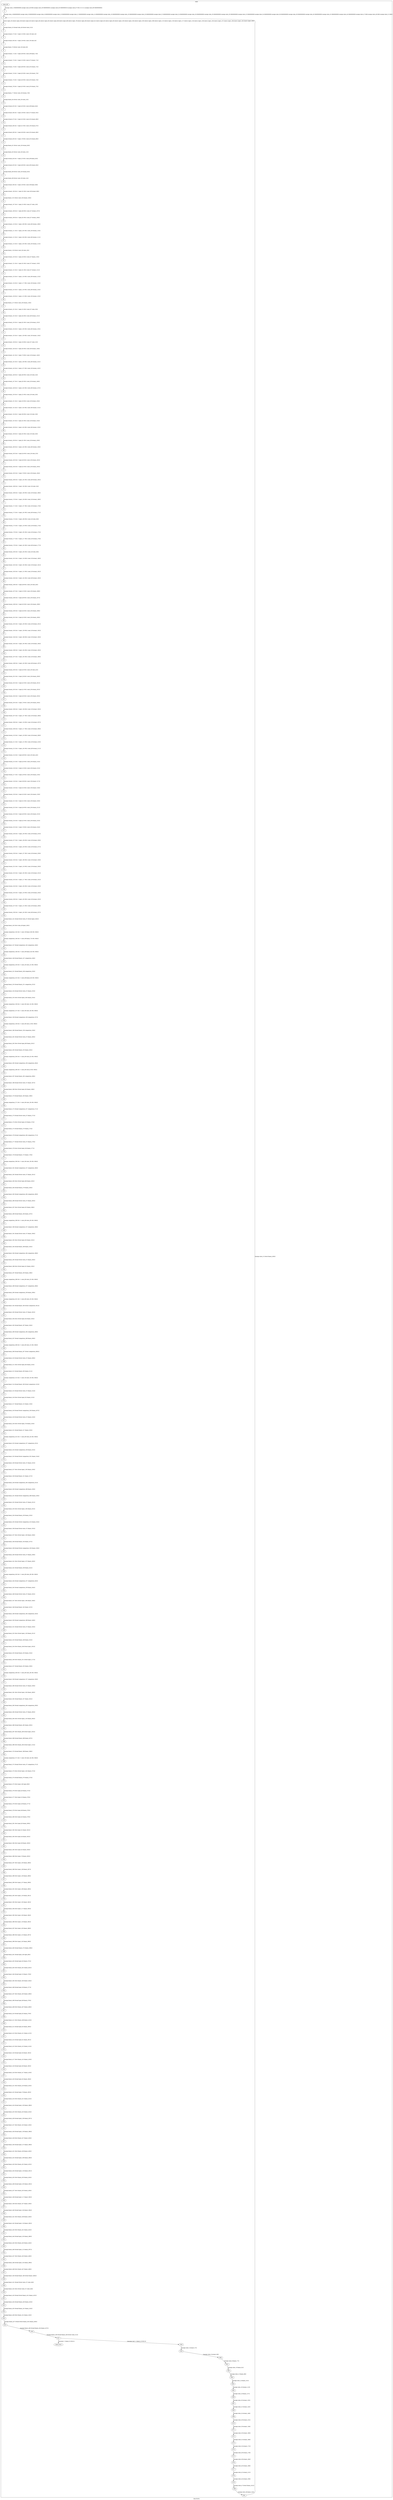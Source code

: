 digraph G {
label="Btor2XCFA";
subgraph cluster_0 {
label="main";
main_init[];
l1[];
l3[];
l4[];
l5[];
l6[];
l7[];
l8[];
l9[];
l10[];
l11[];
l12[];
l13[];
l14[];
l15[];
l16[];
l17[];
l18[];
l19[];
l20[];
l21[];
l22[];
l23[];
l24[];
l25[];
l26[];
l27[];
l28[];
l29[];
l30[];
l31[];
l32[];
l33[];
l34[];
l35[];
l36[];
l37[];
l38[];
l39[];
l40[];
l41[];
l42[];
l43[];
l44[];
l45[];
l46[];
l47[];
l48[];
l49[];
l50[];
l51[];
l52[];
l53[];
l54[];
l55[];
l56[];
l57[];
l58[];
l59[];
l60[];
l61[];
l62[];
l63[];
l64[];
l65[];
l66[];
l67[];
l68[];
l69[];
l70[];
l71[];
l72[];
l73[];
l74[];
l75[];
l76[];
l77[];
l78[];
l79[];
l80[];
l81[];
l82[];
l83[];
l84[];
l85[];
l86[];
l87[];
l88[];
l89[];
l90[];
l91[];
l92[];
l93[];
l94[];
l95[];
l96[];
l97[];
l98[];
l99[];
l100[];
l101[];
l102[];
l103[];
l104[];
l105[];
l106[];
l107[];
l108[];
l109[];
l110[];
l111[];
l112[];
l113[];
l114[];
l115[];
l116[];
l117[];
l118[];
l119[];
l120[];
l121[];
l122[];
l123[];
l124[];
l125[];
l126[];
l127[];
l128[];
l129[];
l130[];
l131[];
l132[];
l133[];
l134[];
l135[];
l136[];
l137[];
l138[];
l139[];
l140[];
l141[];
l142[];
l143[];
l144[];
l145[];
l146[];
l147[];
l148[];
l149[];
l150[];
l151[];
l152[];
l153[];
l154[];
l155[];
l156[];
l157[];
l158[];
l159[];
l160[];
l161[];
l162[];
l163[];
l164[];
l165[];
l166[];
l167[];
l168[];
l169[];
l170[];
l171[];
l172[];
l173[];
l174[];
l175[];
l176[];
l177[];
l178[];
l179[];
l180[];
l181[];
l182[];
l183[];
l184[];
l185[];
l186[];
l187[];
l188[];
l189[];
l190[];
l191[];
l192[];
l193[];
l194[];
l195[];
l196[];
l197[];
l198[];
l199[];
l200[];
l201[];
l202[];
l203[];
l204[];
l205[];
l206[];
l207[];
l208[];
l209[];
l210[];
l211[];
l212[];
l213[];
l214[];
l215[];
l216[];
l217[];
l218[];
l219[];
l220[];
l221[];
l222[];
l223[];
l224[];
l225[];
l226[];
l227[];
l228[];
l229[];
l230[];
l231[];
l232[];
l233[];
l234[];
l235[];
l236[];
l237[];
l238[];
l239[];
l240[];
l241[];
l242[];
l243[];
l244[];
l245[];
l246[];
l247[];
l248[];
l249[];
l250[];
l251[];
l252[];
l253[];
l254[];
l255[];
l256[];
l257[];
l258[];
l259[];
l260[];
l261[];
l262[];
l263[];
l264[];
l265[];
l266[];
l267[];
l268[];
l269[];
l270[];
l271[];
l272[];
l273[];
l274[];
l275[];
l276[];
l277[];
l278[];
l279[];
l280[];
l281[];
l282[];
l283[];
l284[];
l285[];
l286[];
l287[];
l288[];
l289[];
l290[];
l291[];
l292[];
l293[];
l294[];
l295[];
l296[];
l297[];
l298[];
l299[];
l300[];
l301[];
l302[];
l303[];
l304[];
l305[];
l306[];
l307[];
l308[];
l309[];
l310[];
l311[];
l312[];
l313[];
l314[];
l315[];
l316[];
l317[];
l318[];
l319[];
l320[];
l321[];
l322[];
l323[];
l324[];
l325[];
l326[];
l327[];
l328[];
l329[];
l330[];
l331[];
l332[];
l333[];
l334[];
l335[];
l336[];
l337[];
l338[];
l339[];
l340[];
l341[];
l342[];
l343[];
l344[];
l345[];
l346[];
l347[];
l348[];
l349[];
l350[];
l351[];
l352[];
l353[];
l354[];
l355[];
l356[];
l357[];
main_error[];
l358[];
l359[];
l360[];
l361[];
l362[];
l363[];
l364[];
l365[];
l366[];
l367[];
l368[];
l369[];
l370[];
l371[];
l372[];
l373[];
l374[];
l375[];
l376[];
l377[];
l378[];
l379[];
l380[];
l381[];
main_init -> l1 [label="[(assign const_3 #b00000000),(assign const_46 #b0),(assign const_56 #b00000001),(assign const_63 #b00000010),(assign const_67 #b11111111),(assign const_69 #b00000000)] "];
l3 -> l4 [label="[(havoc input_55),(havoc input_59),(havoc input_62),(havoc input_64),(havoc input_65),(havoc input_66),(havoc input_68),(havoc input_79),(havoc input_80),(havoc input_81),(havoc input_82),(havoc input_83),(havoc input_103),(havoc input_104),(havoc input_105),(havoc input_106),(havoc input_115),(havoc input_116),(havoc input_117),(havoc input_118),(havoc input_129),(havoc input_130),(havoc input_137),(havoc input_138),(havoc input_145),(havoc input_240)] "];
l4 -> l5 [label="[(assign binary_53 (bvand state_49 (bvnot state_51)))] "];
l5 -> l6 [label="[(assign ternary_57 (ite (= input_55 #b1) const_56 state_4))] "];
l6 -> l7 [label="[(assign ternary_60 (ite (= input_59 #b1) const_56 state_6))] "];
l7 -> l8 [label="[(assign binary_70 (bvxor const_56 state_8))] "];
l8 -> l9 [label="[(assign ternary_71 (ite (= input_68 #b1) const_69 binary_70))] "];
l9 -> l10 [label="[(assign ternary_72 (ite (= input_55 #b1) const_67 ternary_71))] "];
l10 -> l11 [label="[(assign ternary_73 (ite (= input_66 #b1) const_63 ternary_72))] "];
l11 -> l12 [label="[(assign ternary_74 (ite (= input_65 #b1) const_56 ternary_73))] "];
l12 -> l13 [label="[(assign ternary_75 (ite (= input_64 #b1) const_63 ternary_74))] "];
l13 -> l14 [label="[(assign ternary_76 (ite (= input_62 #b1) const_63 ternary_75))] "];
l14 -> l15 [label="[(assign binary_77 (bvxor const_56 ternary_76))] "];
l15 -> l16 [label="[(assign binary_84 (bvxor const_56 state_10))] "];
l16 -> l17 [label="[(assign ternary_85 (ite (= input_83 #b1) const_69 binary_84))] "];
l17 -> l18 [label="[(assign ternary_86 (ite (= input_59 #b1) const_67 ternary_85))] "];
l18 -> l19 [label="[(assign ternary_87 (ite (= input_82 #b1) const_63 ternary_86))] "];
l19 -> l20 [label="[(assign ternary_88 (ite (= input_81 #b1) const_56 ternary_87))] "];
l20 -> l21 [label="[(assign ternary_89 (ite (= input_80 #b1) const_63 ternary_88))] "];
l21 -> l22 [label="[(assign ternary_90 (ite (= input_79 #b1) const_63 ternary_89))] "];
l22 -> l23 [label="[(assign binary_91 (bvxor const_56 ternary_90))] "];
l23 -> l24 [label="[(assign binary_93 (bvxor const_56 state_12))] "];
l24 -> l25 [label="[(assign ternary_94 (ite (= input_55 #b1) const_69 binary_93))] "];
l25 -> l26 [label="[(assign ternary_95 (ite (= input_66 #b1) const_69 ternary_94))] "];
l26 -> l27 [label="[(assign binary_96 (bvxor const_56 ternary_95))] "];
l27 -> l28 [label="[(assign binary_98 (bvxor const_56 state_14))] "];
l28 -> l29 [label="[(assign ternary_99 (ite (= input_59 #b1) const_69 binary_98))] "];
l29 -> l30 [label="[(assign ternary_100 (ite (= input_82 #b1) const_69 ternary_99))] "];
l30 -> l31 [label="[(assign binary_101 (bvxor const_56 ternary_100))] "];
l31 -> l32 [label="[(assign ternary_107 (ite (= input_55 #b1) const_67 state_16))] "];
l32 -> l33 [label="[(assign ternary_108 (ite (= input_66 #b1) const_67 ternary_107))] "];
l33 -> l34 [label="[(assign ternary_109 (ite (= input_65 #b1) const_67 ternary_108))] "];
l34 -> l35 [label="[(assign ternary_110 (ite (= input_106 #b1) const_69 ternary_109))] "];
l35 -> l36 [label="[(assign ternary_111 (ite (= input_105 #b1) const_56 ternary_110))] "];
l36 -> l37 [label="[(assign ternary_112 (ite (= input_104 #b1) const_69 ternary_111))] "];
l37 -> l38 [label="[(assign ternary_113 (ite (= input_103 #b1) const_56 ternary_112))] "];
l38 -> l39 [label="[(assign binary_119 (bvxor const_56 state_18))] "];
l39 -> l40 [label="[(assign ternary_120 (ite (= input_59 #b1) const_67 binary_119))] "];
l40 -> l41 [label="[(assign ternary_121 (ite (= input_82 #b1) const_67 ternary_120))] "];
l41 -> l42 [label="[(assign ternary_122 (ite (= input_81 #b1) const_67 ternary_121))] "];
l42 -> l43 [label="[(assign ternary_123 (ite (= input_118 #b1) const_69 ternary_122))] "];
l43 -> l44 [label="[(assign ternary_124 (ite (= input_117 #b1) const_56 ternary_123))] "];
l44 -> l45 [label="[(assign ternary_125 (ite (= input_116 #b1) const_69 ternary_124))] "];
l45 -> l46 [label="[(assign ternary_126 (ite (= input_115 #b1) const_56 ternary_125))] "];
l46 -> l47 [label="[(assign binary_127 (bvxor const_56 ternary_126))] "];
l47 -> l48 [label="[(assign ternary_131 (ite (= input_55 #b1) const_67 state_20))] "];
l48 -> l49 [label="[(assign ternary_132 (ite (= input_64 #b1) const_69 ternary_131))] "];
l49 -> l50 [label="[(assign ternary_133 (ite (= input_62 #b1) const_56 ternary_132))] "];
l50 -> l51 [label="[(assign ternary_134 (ite (= input_130 #b1) const_69 ternary_133))] "];
l51 -> l52 [label="[(assign ternary_135 (ite (= input_129 #b1) const_56 ternary_134))] "];
l52 -> l53 [label="[(assign ternary_139 (ite (= input_59 #b1) const_67 state_22))] "];
l53 -> l54 [label="[(assign ternary_140 (ite (= input_80 #b1) const_69 ternary_139))] "];
l54 -> l55 [label="[(assign ternary_141 (ite (= input_79 #b1) const_56 ternary_140))] "];
l55 -> l56 [label="[(assign ternary_142 (ite (= input_138 #b1) const_69 ternary_141))] "];
l56 -> l57 [label="[(assign ternary_143 (ite (= input_137 #b1) const_56 ternary_142))] "];
l57 -> l58 [label="[(assign ternary_146 (ite (= input_68 #b1) const_56 state_24))] "];
l58 -> l59 [label="[(assign ternary_147 (ite (= input_83 #b1) const_56 ternary_146))] "];
l59 -> l60 [label="[(assign ternary_148 (ite (= input_145 #b1) const_69 ternary_147))] "];
l60 -> l61 [label="[(assign ternary_150 (ite (= input_55 #b1) const_56 state_26))] "];
l61 -> l62 [label="[(assign ternary_151 (ite (= input_59 #b1) const_56 ternary_150))] "];
l62 -> l63 [label="[(assign ternary_152 (ite (= input_145 #b1) const_69 ternary_151))] "];
l63 -> l64 [label="[(assign ternary_154 (ite (= input_66 #b1) const_56 state_28))] "];
l64 -> l65 [label="[(assign ternary_155 (ite (= input_82 #b1) const_56 ternary_154))] "];
l65 -> l66 [label="[(assign ternary_156 (ite (= input_145 #b1) const_69 ternary_155))] "];
l66 -> l67 [label="[(assign ternary_158 (ite (= input_65 #b1) const_56 state_30))] "];
l67 -> l68 [label="[(assign ternary_159 (ite (= input_81 #b1) const_56 ternary_158))] "];
l68 -> l69 [label="[(assign ternary_160 (ite (= input_145 #b1) const_69 ternary_159))] "];
l69 -> l70 [label="[(assign ternary_162 (ite (= input_64 #b1) const_56 state_32))] "];
l70 -> l71 [label="[(assign ternary_163 (ite (= input_80 #b1) const_56 ternary_162))] "];
l71 -> l72 [label="[(assign ternary_164 (ite (= input_62 #b1) const_56 ternary_163))] "];
l72 -> l73 [label="[(assign ternary_165 (ite (= input_79 #b1) const_56 ternary_164))] "];
l73 -> l74 [label="[(assign ternary_166 (ite (= input_145 #b1) const_69 ternary_165))] "];
l74 -> l75 [label="[(assign ternary_168 (ite (= input_130 #b1) const_56 state_34))] "];
l75 -> l76 [label="[(assign ternary_169 (ite (= input_138 #b1) const_56 ternary_168))] "];
l76 -> l77 [label="[(assign ternary_170 (ite (= input_129 #b1) const_56 ternary_169))] "];
l77 -> l78 [label="[(assign ternary_171 (ite (= input_137 #b1) const_56 ternary_170))] "];
l78 -> l79 [label="[(assign ternary_172 (ite (= input_145 #b1) const_69 ternary_171))] "];
l79 -> l80 [label="[(assign ternary_174 (ite (= input_106 #b1) const_56 state_36))] "];
l80 -> l81 [label="[(assign ternary_175 (ite (= input_118 #b1) const_56 ternary_174))] "];
l81 -> l82 [label="[(assign ternary_176 (ite (= input_105 #b1) const_56 ternary_175))] "];
l82 -> l83 [label="[(assign ternary_177 (ite (= input_117 #b1) const_56 ternary_176))] "];
l83 -> l84 [label="[(assign ternary_178 (ite (= input_145 #b1) const_69 ternary_177))] "];
l84 -> l85 [label="[(assign ternary_180 (ite (= input_104 #b1) const_56 state_38))] "];
l85 -> l86 [label="[(assign ternary_181 (ite (= input_116 #b1) const_56 ternary_180))] "];
l86 -> l87 [label="[(assign ternary_182 (ite (= input_103 #b1) const_56 ternary_181))] "];
l87 -> l88 [label="[(assign ternary_183 (ite (= input_115 #b1) const_56 ternary_182))] "];
l88 -> l89 [label="[(assign ternary_184 (ite (= input_145 #b1) const_69 ternary_183))] "];
l89 -> l90 [label="[(assign ternary_186 (ite (= input_68 #b1) const_56 state_40))] "];
l90 -> l91 [label="[(assign ternary_187 (ite (= input_55 #b1) const_56 ternary_186))] "];
l91 -> l92 [label="[(assign ternary_188 (ite (= input_66 #b1) const_56 ternary_187))] "];
l92 -> l93 [label="[(assign ternary_189 (ite (= input_65 #b1) const_56 ternary_188))] "];
l93 -> l94 [label="[(assign ternary_190 (ite (= input_64 #b1) const_56 ternary_189))] "];
l94 -> l95 [label="[(assign ternary_191 (ite (= input_62 #b1) const_56 ternary_190))] "];
l95 -> l96 [label="[(assign ternary_192 (ite (= input_130 #b1) const_56 ternary_191))] "];
l96 -> l97 [label="[(assign ternary_193 (ite (= input_129 #b1) const_56 ternary_192))] "];
l97 -> l98 [label="[(assign ternary_194 (ite (= input_106 #b1) const_56 ternary_193))] "];
l98 -> l99 [label="[(assign ternary_195 (ite (= input_105 #b1) const_56 ternary_194))] "];
l99 -> l100 [label="[(assign ternary_196 (ite (= input_104 #b1) const_56 ternary_195))] "];
l100 -> l101 [label="[(assign ternary_197 (ite (= input_103 #b1) const_56 ternary_196))] "];
l101 -> l102 [label="[(assign ternary_198 (ite (= input_145 #b1) const_69 ternary_197))] "];
l102 -> l103 [label="[(assign ternary_200 (ite (= input_83 #b1) const_56 state_42))] "];
l103 -> l104 [label="[(assign ternary_201 (ite (= input_59 #b1) const_56 ternary_200))] "];
l104 -> l105 [label="[(assign ternary_202 (ite (= input_82 #b1) const_56 ternary_201))] "];
l105 -> l106 [label="[(assign ternary_203 (ite (= input_81 #b1) const_56 ternary_202))] "];
l106 -> l107 [label="[(assign ternary_204 (ite (= input_80 #b1) const_56 ternary_203))] "];
l107 -> l108 [label="[(assign ternary_205 (ite (= input_79 #b1) const_56 ternary_204))] "];
l108 -> l109 [label="[(assign ternary_206 (ite (= input_138 #b1) const_56 ternary_205))] "];
l109 -> l110 [label="[(assign ternary_207 (ite (= input_137 #b1) const_56 ternary_206))] "];
l110 -> l111 [label="[(assign ternary_208 (ite (= input_118 #b1) const_56 ternary_207))] "];
l111 -> l112 [label="[(assign ternary_209 (ite (= input_117 #b1) const_56 ternary_208))] "];
l112 -> l113 [label="[(assign ternary_210 (ite (= input_116 #b1) const_56 ternary_209))] "];
l113 -> l114 [label="[(assign ternary_211 (ite (= input_115 #b1) const_56 ternary_210))] "];
l114 -> l115 [label="[(assign ternary_212 (ite (= input_145 #b1) const_69 ternary_211))] "];
l115 -> l116 [label="[(assign ternary_214 (ite (= input_68 #b1) const_56 state_44))] "];
l116 -> l117 [label="[(assign ternary_215 (ite (= input_83 #b1) const_56 ternary_214))] "];
l117 -> l118 [label="[(assign ternary_216 (ite (= input_55 #b1) const_56 ternary_215))] "];
l118 -> l119 [label="[(assign ternary_217 (ite (= input_59 #b1) const_56 ternary_216))] "];
l119 -> l120 [label="[(assign ternary_218 (ite (= input_66 #b1) const_56 ternary_217))] "];
l120 -> l121 [label="[(assign ternary_219 (ite (= input_82 #b1) const_56 ternary_218))] "];
l121 -> l122 [label="[(assign ternary_220 (ite (= input_65 #b1) const_56 ternary_219))] "];
l122 -> l123 [label="[(assign ternary_221 (ite (= input_81 #b1) const_56 ternary_220))] "];
l123 -> l124 [label="[(assign ternary_222 (ite (= input_64 #b1) const_56 ternary_221))] "];
l124 -> l125 [label="[(assign ternary_223 (ite (= input_80 #b1) const_56 ternary_222))] "];
l125 -> l126 [label="[(assign ternary_224 (ite (= input_62 #b1) const_56 ternary_223))] "];
l126 -> l127 [label="[(assign ternary_225 (ite (= input_79 #b1) const_56 ternary_224))] "];
l127 -> l128 [label="[(assign ternary_226 (ite (= input_130 #b1) const_56 ternary_225))] "];
l128 -> l129 [label="[(assign ternary_227 (ite (= input_138 #b1) const_56 ternary_226))] "];
l129 -> l130 [label="[(assign ternary_228 (ite (= input_129 #b1) const_56 ternary_227))] "];
l130 -> l131 [label="[(assign ternary_229 (ite (= input_137 #b1) const_56 ternary_228))] "];
l131 -> l132 [label="[(assign ternary_230 (ite (= input_106 #b1) const_56 ternary_229))] "];
l132 -> l133 [label="[(assign ternary_231 (ite (= input_118 #b1) const_56 ternary_230))] "];
l133 -> l134 [label="[(assign ternary_232 (ite (= input_105 #b1) const_56 ternary_231))] "];
l134 -> l135 [label="[(assign ternary_233 (ite (= input_117 #b1) const_56 ternary_232))] "];
l135 -> l136 [label="[(assign ternary_234 (ite (= input_104 #b1) const_56 ternary_233))] "];
l136 -> l137 [label="[(assign ternary_235 (ite (= input_116 #b1) const_56 ternary_234))] "];
l137 -> l138 [label="[(assign ternary_236 (ite (= input_103 #b1) const_56 ternary_235))] "];
l138 -> l139 [label="[(assign ternary_237 (ite (= input_115 #b1) const_56 ternary_236))] "];
l139 -> l140 [label="[(assign ternary_238 (ite (= input_145 #b1) const_69 ternary_237))] "];
l140 -> l141 [label="[(assign binary_241 (bvand (bvnot state_47) (bvnot input_240)))] "];
l141 -> l142 [label="[(assign binary_243 (bvor state_49 input_240))] "];
l142 -> l143 [label="[(assign comparison_245 (ite (= const_56 binary_98) #b1 #b0))] "];
l143 -> l144 [label="[(assign comparison_246 (ite (= const_69 binary_70) #b1 #b0))] "];
l144 -> l145 [label="[(assign binary_247 (bvand comparison_245 comparison_246))] "];
l145 -> l146 [label="[(assign comparison_248 (ite (= const_69 binary_84) #b1 #b0))] "];
l146 -> l147 [label="[(assign binary_249 (bvand binary_247 comparison_248))] "];
l147 -> l148 [label="[(assign comparison_250 (ite (= const_56 state_22) #b1 #b0))] "];
l148 -> l149 [label="[(assign binary_251 (bvand binary_249 comparison_250))] "];
l149 -> l150 [label="[(assign comparison_252 (ite (= const_69 binary_93) #b1 #b0))] "];
l150 -> l151 [label="[(assign binary_253 (bvand binary_251 comparison_252))] "];
l151 -> l152 [label="[(assign binary_254 (bvand (bvnot state_47) binary_253))] "];
l152 -> l153 [label="[(assign binary_255 (bvor (bvnot input_240) binary_254))] "];
l153 -> l154 [label="[(assign comparison_256 (ite (= const_69 state_24) #b1 #b0))] "];
l154 -> l155 [label="[(assign comparison_257 (ite (= const_69 state_40) #b1 #b0))] "];
l155 -> l156 [label="[(assign binary_258 (bvand comparison_256 comparison_257))] "];
l156 -> l157 [label="[(assign comparison_259 (ite (= const_69 state_4) #b1 #b0))] "];
l157 -> l158 [label="[(assign binary_260 (bvand binary_258 comparison_259))] "];
l158 -> l159 [label="[(assign binary_261 (bvand (bvnot state_47) binary_260))] "];
l159 -> l160 [label="[(assign binary_262 (bvor (bvnot input_68) binary_261))] "];
l160 -> l161 [label="[(assign binary_263 (bvand binary_255 binary_262))] "];
l161 -> l162 [label="[(assign comparison_264 (ite (= const_69 state_42) #b1 #b0))] "];
l162 -> l163 [label="[(assign binary_265 (bvand comparison_256 comparison_264))] "];
l163 -> l164 [label="[(assign comparison_266 (ite (= const_69 state_6) #b1 #b0))] "];
l164 -> l165 [label="[(assign binary_267 (bvand binary_265 comparison_266))] "];
l165 -> l166 [label="[(assign binary_268 (bvand (bvnot state_47) binary_267))] "];
l166 -> l167 [label="[(assign binary_269 (bvor (bvnot input_83) binary_268))] "];
l167 -> l168 [label="[(assign binary_270 (bvand binary_263 binary_269))] "];
l168 -> l169 [label="[(assign comparison_271 (ite (= const_69 state_26) #b1 #b0))] "];
l169 -> l170 [label="[(assign binary_272 (bvand comparison_257 comparison_271))] "];
l170 -> l171 [label="[(assign binary_273 (bvand (bvnot state_47) binary_272))] "];
l171 -> l172 [label="[(assign binary_274 (bvor (bvnot input_55) binary_273))] "];
l172 -> l173 [label="[(assign binary_275 (bvand binary_270 binary_274))] "];
l173 -> l174 [label="[(assign binary_276 (bvand comparison_264 comparison_271))] "];
l174 -> l175 [label="[(assign binary_277 (bvand (bvnot state_47) binary_276))] "];
l175 -> l176 [label="[(assign binary_278 (bvor (bvnot input_59) binary_277))] "];
l176 -> l177 [label="[(assign binary_279 (bvand binary_275 binary_278))] "];
l177 -> l178 [label="[(assign comparison_280 (ite (= const_69 state_28) #b1 #b0))] "];
l178 -> l179 [label="[(assign binary_281 (bvand comparison_257 comparison_280))] "];
l179 -> l180 [label="[(assign binary_282 (bvand (bvnot state_47) binary_281))] "];
l180 -> l181 [label="[(assign binary_283 (bvor (bvnot input_66) binary_282))] "];
l181 -> l182 [label="[(assign binary_284 (bvand binary_279 binary_283))] "];
l182 -> l183 [label="[(assign binary_285 (bvand comparison_264 comparison_280))] "];
l183 -> l184 [label="[(assign binary_286 (bvand (bvnot state_47) binary_285))] "];
l184 -> l185 [label="[(assign binary_287 (bvor (bvnot input_82) binary_286))] "];
l185 -> l186 [label="[(assign binary_288 (bvand binary_284 binary_287))] "];
l186 -> l187 [label="[(assign comparison_289 (ite (= const_69 state_30) #b1 #b0))] "];
l187 -> l188 [label="[(assign binary_290 (bvand comparison_257 comparison_289))] "];
l188 -> l189 [label="[(assign binary_291 (bvand (bvnot state_47) binary_290))] "];
l189 -> l190 [label="[(assign binary_292 (bvor (bvnot input_65) binary_291))] "];
l190 -> l191 [label="[(assign binary_293 (bvand binary_288 binary_292))] "];
l191 -> l192 [label="[(assign binary_294 (bvand comparison_264 comparison_289))] "];
l192 -> l193 [label="[(assign binary_295 (bvand (bvnot state_47) binary_294))] "];
l193 -> l194 [label="[(assign binary_296 (bvor (bvnot input_81) binary_295))] "];
l194 -> l195 [label="[(assign binary_297 (bvand binary_293 binary_296))] "];
l195 -> l196 [label="[(assign comparison_298 (ite (= const_69 state_32) #b1 #b0))] "];
l196 -> l197 [label="[(assign binary_299 (bvand comparison_257 comparison_298))] "];
l197 -> l198 [label="[(assign binary_300 (bvand comparison_259 binary_299))] "];
l198 -> l199 [label="[(assign comparison_301 (ite (= const_69 state_20) #b1 #b0))] "];
l199 -> l200 [label="[(assign binary_302 (bvand binary_300 (bvnot comparison_301)))] "];
l200 -> l201 [label="[(assign binary_303 (bvand (bvnot state_47) binary_302))] "];
l201 -> l202 [label="[(assign binary_304 (bvor (bvnot input_64) binary_303))] "];
l202 -> l203 [label="[(assign binary_305 (bvand binary_297 binary_304))] "];
l203 -> l204 [label="[(assign binary_306 (bvand comparison_264 comparison_298))] "];
l204 -> l205 [label="[(assign binary_307 (bvand comparison_266 binary_306))] "];
l205 -> l206 [label="[(assign comparison_308 (ite (= const_69 state_22) #b1 #b0))] "];
l206 -> l207 [label="[(assign binary_309 (bvand binary_307 (bvnot comparison_308)))] "];
l207 -> l208 [label="[(assign binary_310 (bvand (bvnot state_47) binary_309))] "];
l208 -> l209 [label="[(assign binary_311 (bvor (bvnot input_80) binary_310))] "];
l209 -> l210 [label="[(assign binary_312 (bvand binary_305 binary_311))] "];
l210 -> l211 [label="[(assign comparison_313 (ite (= const_56 state_20) #b1 #b0))] "];
l211 -> l212 [label="[(assign binary_314 (bvand binary_300 (bvnot comparison_313)))] "];
l212 -> l213 [label="[(assign binary_315 (bvand (bvnot state_47) binary_314))] "];
l213 -> l214 [label="[(assign binary_316 (bvor (bvnot input_62) binary_315))] "];
l214 -> l215 [label="[(assign binary_317 (bvand binary_312 binary_316))] "];
l215 -> l216 [label="[(assign binary_318 (bvand (bvnot comparison_250) binary_307))] "];
l216 -> l217 [label="[(assign binary_319 (bvand (bvnot state_47) binary_318))] "];
l217 -> l218 [label="[(assign binary_320 (bvor (bvnot input_79) binary_319))] "];
l218 -> l219 [label="[(assign binary_321 (bvand binary_317 binary_320))] "];
l219 -> l220 [label="[(assign comparison_322 (ite (= const_69 state_34) #b1 #b0))] "];
l220 -> l221 [label="[(assign binary_323 (bvand comparison_257 comparison_322))] "];
l221 -> l222 [label="[(assign binary_324 (bvand comparison_259 binary_323))] "];
l222 -> l223 [label="[(assign binary_325 (bvand (bvnot comparison_301) binary_324))] "];
l223 -> l224 [label="[(assign binary_326 (bvand (bvnot state_47) binary_325))] "];
l224 -> l225 [label="[(assign binary_327 (bvor (bvnot input_130) binary_326))] "];
l225 -> l226 [label="[(assign binary_328 (bvand binary_321 binary_327))] "];
l226 -> l227 [label="[(assign binary_329 (bvand comparison_264 comparison_322))] "];
l227 -> l228 [label="[(assign binary_330 (bvand comparison_266 binary_329))] "];
l228 -> l229 [label="[(assign binary_331 (bvand (bvnot comparison_308) binary_330))] "];
l229 -> l230 [label="[(assign binary_332 (bvand (bvnot state_47) binary_331))] "];
l230 -> l231 [label="[(assign binary_333 (bvor (bvnot input_138) binary_332))] "];
l231 -> l232 [label="[(assign binary_334 (bvand binary_328 binary_333))] "];
l232 -> l233 [label="[(assign binary_335 (bvand (bvnot comparison_313) binary_324))] "];
l233 -> l234 [label="[(assign binary_336 (bvand (bvnot state_47) binary_335))] "];
l234 -> l235 [label="[(assign binary_337 (bvor (bvnot input_129) binary_336))] "];
l235 -> l236 [label="[(assign binary_338 (bvand binary_334 binary_337))] "];
l236 -> l237 [label="[(assign binary_339 (bvand (bvnot comparison_250) binary_330))] "];
l237 -> l238 [label="[(assign binary_340 (bvand (bvnot state_47) binary_339))] "];
l238 -> l239 [label="[(assign binary_341 (bvor (bvnot input_137) binary_340))] "];
l239 -> l240 [label="[(assign binary_342 (bvand binary_338 binary_341))] "];
l240 -> l241 [label="[(assign comparison_343 (ite (= const_69 state_36) #b1 #b0))] "];
l241 -> l242 [label="[(assign binary_344 (bvand comparison_257 comparison_343))] "];
l242 -> l243 [label="[(assign binary_345 (bvand comparison_259 binary_344))] "];
l243 -> l244 [label="[(assign binary_346 (bvand (bvnot state_47) binary_345))] "];
l244 -> l245 [label="[(assign binary_347 (bvor (bvnot input_106) binary_346))] "];
l245 -> l246 [label="[(assign binary_348 (bvand binary_342 binary_347))] "];
l246 -> l247 [label="[(assign binary_349 (bvand comparison_264 comparison_343))] "];
l247 -> l248 [label="[(assign binary_350 (bvand comparison_266 binary_349))] "];
l248 -> l249 [label="[(assign binary_351 (bvand (bvnot state_47) binary_350))] "];
l249 -> l250 [label="[(assign binary_352 (bvor (bvnot input_118) binary_351))] "];
l250 -> l251 [label="[(assign binary_353 (bvand binary_348 binary_352))] "];
l251 -> l252 [label="[(assign binary_354 (bvor binary_346 (bvnot input_105)))] "];
l252 -> l253 [label="[(assign binary_355 (bvand binary_353 binary_354))] "];
l253 -> l254 [label="[(assign binary_356 (bvor binary_351 (bvnot input_117)))] "];
l254 -> l255 [label="[(assign binary_357 (bvand binary_355 binary_356))] "];
l255 -> l256 [label="[(assign comparison_358 (ite (= const_69 state_38) #b1 #b0))] "];
l256 -> l257 [label="[(assign binary_359 (bvand comparison_257 comparison_358))] "];
l257 -> l258 [label="[(assign binary_360 (bvand (bvnot state_47) binary_359))] "];
l258 -> l259 [label="[(assign binary_361 (bvor (bvnot input_104) binary_360))] "];
l259 -> l260 [label="[(assign binary_362 (bvand binary_357 binary_361))] "];
l260 -> l261 [label="[(assign binary_363 (bvand comparison_264 comparison_358))] "];
l261 -> l262 [label="[(assign binary_364 (bvand (bvnot state_47) binary_363))] "];
l262 -> l263 [label="[(assign binary_365 (bvor (bvnot input_116) binary_364))] "];
l263 -> l264 [label="[(assign binary_366 (bvand binary_362 binary_365))] "];
l264 -> l265 [label="[(assign binary_367 (bvor binary_360 (bvnot input_103)))] "];
l265 -> l266 [label="[(assign binary_368 (bvand binary_366 binary_367))] "];
l266 -> l267 [label="[(assign binary_369 (bvor binary_364 (bvnot input_115)))] "];
l267 -> l268 [label="[(assign binary_370 (bvand binary_368 binary_369))] "];
l268 -> l269 [label="[(assign comparison_371 (ite (= const_56 state_44) #b1 #b0))] "];
l269 -> l270 [label="[(assign binary_372 (bvand (bvnot state_47) comparison_371))] "];
l270 -> l271 [label="[(assign binary_373 (bvor (bvnot input_145) binary_372))] "];
l271 -> l272 [label="[(assign binary_374 (bvand binary_370 binary_373))] "];
l272 -> l273 [label="[(assign binary_375 (bvor input_240 input_68))] "];
l273 -> l274 [label="[(assign binary_376 (bvor input_83 binary_375))] "];
l274 -> l275 [label="[(assign binary_377 (bvor input_55 binary_376))] "];
l275 -> l276 [label="[(assign binary_378 (bvor input_59 binary_377))] "];
l276 -> l277 [label="[(assign binary_379 (bvor input_66 binary_378))] "];
l277 -> l278 [label="[(assign binary_380 (bvor input_82 binary_379))] "];
l278 -> l279 [label="[(assign binary_381 (bvor input_65 binary_380))] "];
l279 -> l280 [label="[(assign binary_382 (bvor input_81 binary_381))] "];
l280 -> l281 [label="[(assign binary_383 (bvor input_64 binary_382))] "];
l281 -> l282 [label="[(assign binary_384 (bvor input_80 binary_383))] "];
l282 -> l283 [label="[(assign binary_385 (bvor input_62 binary_384))] "];
l283 -> l284 [label="[(assign binary_386 (bvor input_79 binary_385))] "];
l284 -> l285 [label="[(assign binary_387 (bvor input_130 binary_386))] "];
l285 -> l286 [label="[(assign binary_388 (bvor input_138 binary_387))] "];
l286 -> l287 [label="[(assign binary_389 (bvor input_129 binary_388))] "];
l287 -> l288 [label="[(assign binary_390 (bvor input_137 binary_389))] "];
l288 -> l289 [label="[(assign binary_391 (bvor input_106 binary_390))] "];
l289 -> l290 [label="[(assign binary_392 (bvor input_118 binary_391))] "];
l290 -> l291 [label="[(assign binary_393 (bvor input_105 binary_392))] "];
l291 -> l292 [label="[(assign binary_394 (bvor input_117 binary_393))] "];
l292 -> l293 [label="[(assign binary_395 (bvor input_104 binary_394))] "];
l293 -> l294 [label="[(assign binary_396 (bvor input_116 binary_395))] "];
l294 -> l295 [label="[(assign binary_397 (bvor input_103 binary_396))] "];
l295 -> l296 [label="[(assign binary_398 (bvor input_115 binary_397))] "];
l296 -> l297 [label="[(assign binary_399 (bvor input_145 binary_398))] "];
l297 -> l298 [label="[(assign binary_400 (bvand binary_374 binary_399))] "];
l298 -> l299 [label="[(assign binary_401 (bvand input_240 input_68))] "];
l299 -> l300 [label="[(assign binary_402 (bvand input_83 binary_375))] "];
l300 -> l301 [label="[(assign binary_403 (bvor binary_401 binary_402))] "];
l301 -> l302 [label="[(assign binary_404 (bvand input_55 binary_376))] "];
l302 -> l303 [label="[(assign binary_405 (bvor binary_403 binary_404))] "];
l303 -> l304 [label="[(assign binary_406 (bvand input_59 binary_377))] "];
l304 -> l305 [label="[(assign binary_407 (bvor binary_405 binary_406))] "];
l305 -> l306 [label="[(assign binary_408 (bvand input_66 binary_378))] "];
l306 -> l307 [label="[(assign binary_409 (bvor binary_407 binary_408))] "];
l307 -> l308 [label="[(assign binary_410 (bvand input_82 binary_379))] "];
l308 -> l309 [label="[(assign binary_411 (bvor binary_409 binary_410))] "];
l309 -> l310 [label="[(assign binary_412 (bvand input_65 binary_380))] "];
l310 -> l311 [label="[(assign binary_413 (bvor binary_411 binary_412))] "];
l311 -> l312 [label="[(assign binary_414 (bvand input_81 binary_381))] "];
l312 -> l313 [label="[(assign binary_415 (bvor binary_413 binary_414))] "];
l313 -> l314 [label="[(assign binary_416 (bvand input_64 binary_382))] "];
l314 -> l315 [label="[(assign binary_417 (bvor binary_415 binary_416))] "];
l315 -> l316 [label="[(assign binary_418 (bvand input_80 binary_383))] "];
l316 -> l317 [label="[(assign binary_419 (bvor binary_417 binary_418))] "];
l317 -> l318 [label="[(assign binary_420 (bvand input_62 binary_384))] "];
l318 -> l319 [label="[(assign binary_421 (bvor binary_419 binary_420))] "];
l319 -> l320 [label="[(assign binary_422 (bvand input_79 binary_385))] "];
l320 -> l321 [label="[(assign binary_423 (bvor binary_421 binary_422))] "];
l321 -> l322 [label="[(assign binary_424 (bvand input_130 binary_386))] "];
l322 -> l323 [label="[(assign binary_425 (bvor binary_423 binary_424))] "];
l323 -> l324 [label="[(assign binary_426 (bvand input_138 binary_387))] "];
l324 -> l325 [label="[(assign binary_427 (bvor binary_425 binary_426))] "];
l325 -> l326 [label="[(assign binary_428 (bvand input_129 binary_388))] "];
l326 -> l327 [label="[(assign binary_429 (bvor binary_427 binary_428))] "];
l327 -> l328 [label="[(assign binary_430 (bvand input_137 binary_389))] "];
l328 -> l329 [label="[(assign binary_431 (bvor binary_429 binary_430))] "];
l329 -> l330 [label="[(assign binary_432 (bvand input_106 binary_390))] "];
l330 -> l331 [label="[(assign binary_433 (bvor binary_431 binary_432))] "];
l331 -> l332 [label="[(assign binary_434 (bvand input_118 binary_391))] "];
l332 -> l333 [label="[(assign binary_435 (bvor binary_433 binary_434))] "];
l333 -> l334 [label="[(assign binary_436 (bvand input_105 binary_392))] "];
l334 -> l335 [label="[(assign binary_437 (bvor binary_435 binary_436))] "];
l335 -> l336 [label="[(assign binary_438 (bvand input_117 binary_393))] "];
l336 -> l337 [label="[(assign binary_439 (bvor binary_437 binary_438))] "];
l337 -> l338 [label="[(assign binary_440 (bvand input_104 binary_394))] "];
l338 -> l339 [label="[(assign binary_441 (bvor binary_439 binary_440))] "];
l339 -> l340 [label="[(assign binary_442 (bvand input_116 binary_395))] "];
l340 -> l341 [label="[(assign binary_443 (bvor binary_441 binary_442))] "];
l341 -> l342 [label="[(assign binary_444 (bvand input_103 binary_396))] "];
l342 -> l343 [label="[(assign binary_445 (bvor binary_443 binary_444))] "];
l343 -> l344 [label="[(assign binary_446 (bvand input_115 binary_397))] "];
l344 -> l345 [label="[(assign binary_447 (bvor binary_445 binary_446))] "];
l345 -> l346 [label="[(assign binary_448 (bvand input_145 binary_398))] "];
l346 -> l347 [label="[(assign binary_449 (bvor binary_447 binary_448))] "];
l347 -> l348 [label="[(assign binary_450 (bvand binary_400 (bvnot binary_449)))] "];
l348 -> l349 [label="[(assign binary_451 (bvand (bvnot state_47) state_49))] "];
l349 -> l350 [label="[(assign binary_452 (bvor (bvnot state_47) state_49))] "];
l350 -> l351 [label="[(assign binary_453 (bvand (bvnot binary_451) binary_452))] "];
l351 -> l352 [label="[(assign binary_454 (bvand binary_450 binary_453))] "];
l352 -> l353 [label="[(assign binary_455 (bvand binary_241 binary_243))] "];
l353 -> l354 [label="[(assign binary_456 (bvor binary_241 binary_243))] "];
l354 -> l355 [label="[(assign binary_457 (bvand (bvnot binary_455) binary_456))] "];
l355 -> l356 [label="[(assign binary_458 (bvand binary_454 binary_457))] "];
l356 -> l357 [label="[(assign binary_459 (bvand binary_458 (bvnot state_51)))] "];
l357 -> main_error [label="[(assume (= binary_53 #b1))] "];
l357 -> l358 [label="[(assume (not (= binary_53 #b1)))] "];
l358 -> l359 [label="[(assign state_4 ternary_57)] "];
l359 -> l360 [label="[(assign state_6 ternary_60)] "];
l360 -> l361 [label="[(assign state_8 binary_77)] "];
l361 -> l362 [label="[(assign state_10 binary_91)] "];
l362 -> l363 [label="[(assign state_12 binary_96)] "];
l363 -> l364 [label="[(assign state_14 binary_101)] "];
l364 -> l365 [label="[(assign state_16 ternary_113)] "];
l365 -> l366 [label="[(assign state_18 binary_127)] "];
l366 -> l367 [label="[(assign state_20 ternary_135)] "];
l367 -> l368 [label="[(assign state_22 ternary_143)] "];
l368 -> l369 [label="[(assign state_24 ternary_148)] "];
l369 -> l370 [label="[(assign state_26 ternary_152)] "];
l370 -> l371 [label="[(assign state_28 ternary_156)] "];
l371 -> l372 [label="[(assign state_30 ternary_160)] "];
l372 -> l373 [label="[(assign state_32 ternary_166)] "];
l373 -> l374 [label="[(assign state_34 ternary_172)] "];
l374 -> l375 [label="[(assign state_36 ternary_178)] "];
l375 -> l376 [label="[(assign state_38 ternary_184)] "];
l376 -> l377 [label="[(assign state_40 ternary_198)] "];
l377 -> l378 [label="[(assign state_42 ternary_212)] "];
l378 -> l379 [label="[(assign state_44 ternary_238)] "];
l379 -> l380 [label="[(assign state_47 (bvnot binary_241))] "];
l380 -> l381 [label="[(assign state_49 binary_243)] "];
l381 -> l3 [label="[(assign state_51 (bvnot binary_459))] "];
l1 -> l3 [label="[(assign state_4 #b00000000),(assign state_6 #b00000000),(assign state_8 #b00000000),(assign state_10 #b00000000),(assign state_12 #b00000000),(assign state_14 #b00000000),(assign state_16 #b00000000),(assign state_18 #b00000000),(assign state_20 #b00000000),(assign state_22 #b00000000),(assign state_24 #b00000000),(assign state_26 #b00000000),(assign state_28 #b00000000),(assign state_30 #b00000000),(assign state_32 #b00000000),(assign state_34 #b00000000),(assign state_36 #b00000000),(assign state_38 #b00000000),(assign state_40 #b00000000),(assign state_42 #b00000000),(assign state_44 #b00000000),(assign state_47 #b0),(assign state_49 #b0),(assign state_51 #b0)] "];

}
}
